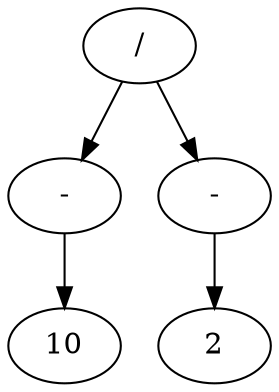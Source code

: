 digraph "expression" {
0 [label = "/"];
1 [label = "-"];
2 [label = "10"];
3 [label = "-"];
4 [label = "2"];
1 -> 2
3 -> 4
0 -> 1
0 -> 3
}